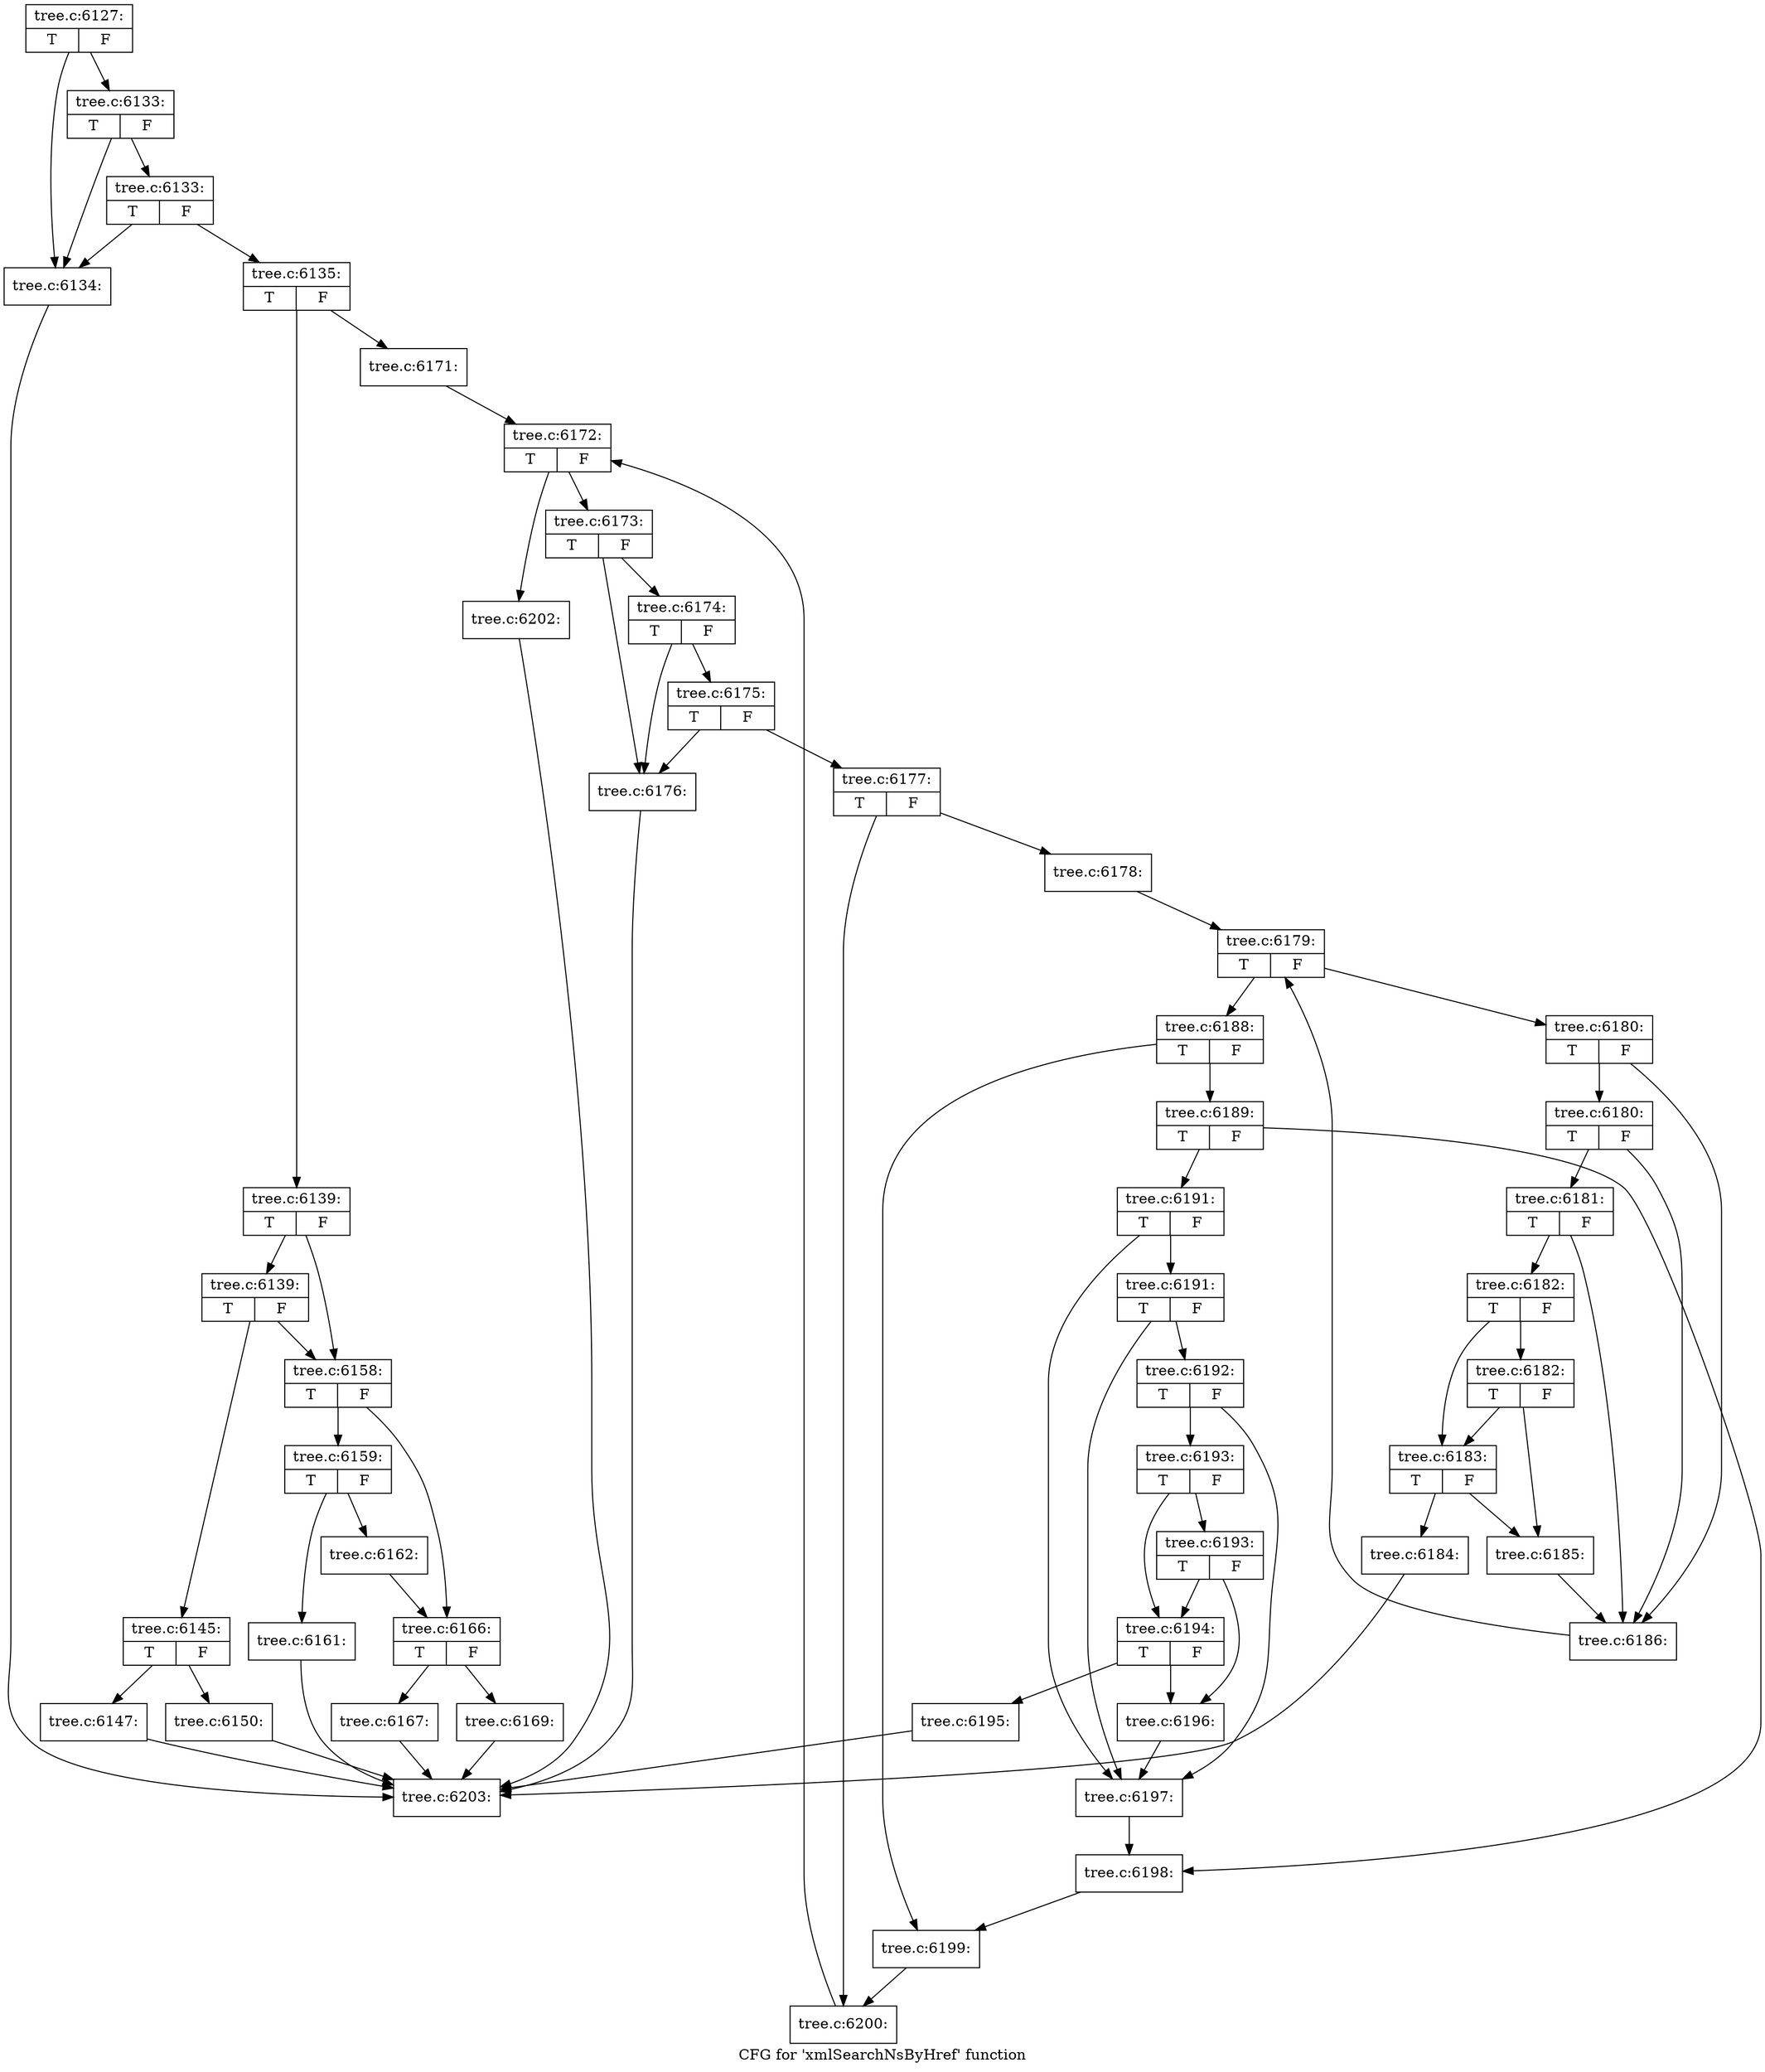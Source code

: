 digraph "CFG for 'xmlSearchNsByHref' function" {
	label="CFG for 'xmlSearchNsByHref' function";

	Node0x45e5380 [shape=record,label="{tree.c:6127:|{<s0>T|<s1>F}}"];
	Node0x45e5380 -> Node0x45f19a0;
	Node0x45e5380 -> Node0x45f1ac0;
	Node0x45f1ac0 [shape=record,label="{tree.c:6133:|{<s0>T|<s1>F}}"];
	Node0x45f1ac0 -> Node0x45f19a0;
	Node0x45f1ac0 -> Node0x45f1a40;
	Node0x45f1a40 [shape=record,label="{tree.c:6133:|{<s0>T|<s1>F}}"];
	Node0x45f1a40 -> Node0x45f19a0;
	Node0x45f1a40 -> Node0x45f19f0;
	Node0x45f19a0 [shape=record,label="{tree.c:6134:}"];
	Node0x45f19a0 -> Node0x45f0840;
	Node0x45f19f0 [shape=record,label="{tree.c:6135:|{<s0>T|<s1>F}}"];
	Node0x45f19f0 -> Node0x45f24b0;
	Node0x45f19f0 -> Node0x45f2500;
	Node0x45f24b0 [shape=record,label="{tree.c:6139:|{<s0>T|<s1>F}}"];
	Node0x45f24b0 -> Node0x45f29a0;
	Node0x45f24b0 -> Node0x45f2950;
	Node0x45f29a0 [shape=record,label="{tree.c:6139:|{<s0>T|<s1>F}}"];
	Node0x45f29a0 -> Node0x45f2900;
	Node0x45f29a0 -> Node0x45f2950;
	Node0x45f2900 [shape=record,label="{tree.c:6145:|{<s0>T|<s1>F}}"];
	Node0x45f2900 -> Node0x45f3320;
	Node0x45f2900 -> Node0x45f3370;
	Node0x45f3320 [shape=record,label="{tree.c:6147:}"];
	Node0x45f3320 -> Node0x45f0840;
	Node0x45f3370 [shape=record,label="{tree.c:6150:}"];
	Node0x45f3370 -> Node0x45f0840;
	Node0x45f2950 [shape=record,label="{tree.c:6158:|{<s0>T|<s1>F}}"];
	Node0x45f2950 -> Node0x45f4d70;
	Node0x45f2950 -> Node0x45f4dc0;
	Node0x45f4d70 [shape=record,label="{tree.c:6159:|{<s0>T|<s1>F}}"];
	Node0x45f4d70 -> Node0x45f53c0;
	Node0x45f4d70 -> Node0x45f5410;
	Node0x45f53c0 [shape=record,label="{tree.c:6161:}"];
	Node0x45f53c0 -> Node0x45f0840;
	Node0x45f5410 [shape=record,label="{tree.c:6162:}"];
	Node0x45f5410 -> Node0x45f4dc0;
	Node0x45f4dc0 [shape=record,label="{tree.c:6166:|{<s0>T|<s1>F}}"];
	Node0x45f4dc0 -> Node0x45f5960;
	Node0x45f4dc0 -> Node0x45f5a00;
	Node0x45f5960 [shape=record,label="{tree.c:6167:}"];
	Node0x45f5960 -> Node0x45f0840;
	Node0x45f5a00 [shape=record,label="{tree.c:6169:}"];
	Node0x45f5a00 -> Node0x45f0840;
	Node0x45f2500 [shape=record,label="{tree.c:6171:}"];
	Node0x45f2500 -> Node0x45f59b0;
	Node0x45f59b0 [shape=record,label="{tree.c:6172:|{<s0>T|<s1>F}}"];
	Node0x45f59b0 -> Node0x45f6be0;
	Node0x45f59b0 -> Node0x45f6a10;
	Node0x45f6be0 [shape=record,label="{tree.c:6173:|{<s0>T|<s1>F}}"];
	Node0x45f6be0 -> Node0x45f6da0;
	Node0x45f6be0 -> Node0x45f6ec0;
	Node0x45f6ec0 [shape=record,label="{tree.c:6174:|{<s0>T|<s1>F}}"];
	Node0x45f6ec0 -> Node0x45f6da0;
	Node0x45f6ec0 -> Node0x45f6e40;
	Node0x45f6e40 [shape=record,label="{tree.c:6175:|{<s0>T|<s1>F}}"];
	Node0x45f6e40 -> Node0x45f6da0;
	Node0x45f6e40 -> Node0x45f6df0;
	Node0x45f6da0 [shape=record,label="{tree.c:6176:}"];
	Node0x45f6da0 -> Node0x45f0840;
	Node0x45f6df0 [shape=record,label="{tree.c:6177:|{<s0>T|<s1>F}}"];
	Node0x45f6df0 -> Node0x45f7a30;
	Node0x45f6df0 -> Node0x45f7a80;
	Node0x45f7a30 [shape=record,label="{tree.c:6178:}"];
	Node0x45f7a30 -> Node0x45f8140;
	Node0x45f8140 [shape=record,label="{tree.c:6179:|{<s0>T|<s1>F}}"];
	Node0x45f8140 -> Node0x45f8530;
	Node0x45f8140 -> Node0x45f8360;
	Node0x45f8530 [shape=record,label="{tree.c:6180:|{<s0>T|<s1>F}}"];
	Node0x45f8530 -> Node0x45f8810;
	Node0x45f8530 -> Node0x45f8740;
	Node0x45f8810 [shape=record,label="{tree.c:6180:|{<s0>T|<s1>F}}"];
	Node0x45f8810 -> Node0x45f8790;
	Node0x45f8810 -> Node0x45f8740;
	Node0x45f8790 [shape=record,label="{tree.c:6181:|{<s0>T|<s1>F}}"];
	Node0x45f8790 -> Node0x45f86f0;
	Node0x45f8790 -> Node0x45f8740;
	Node0x45f86f0 [shape=record,label="{tree.c:6182:|{<s0>T|<s1>F}}"];
	Node0x45f86f0 -> Node0x45f9340;
	Node0x45f86f0 -> Node0x45f92c0;
	Node0x45f9340 [shape=record,label="{tree.c:6182:|{<s0>T|<s1>F}}"];
	Node0x45f9340 -> Node0x45f92c0;
	Node0x45f9340 -> Node0x45f9270;
	Node0x45f92c0 [shape=record,label="{tree.c:6183:|{<s0>T|<s1>F}}"];
	Node0x45f92c0 -> Node0x45f9220;
	Node0x45f92c0 -> Node0x45f9270;
	Node0x45f9220 [shape=record,label="{tree.c:6184:}"];
	Node0x45f9220 -> Node0x45f0840;
	Node0x45f9270 [shape=record,label="{tree.c:6185:}"];
	Node0x45f9270 -> Node0x45f8740;
	Node0x45f8740 [shape=record,label="{tree.c:6186:}"];
	Node0x45f8740 -> Node0x45f8140;
	Node0x45f8360 [shape=record,label="{tree.c:6188:|{<s0>T|<s1>F}}"];
	Node0x45f8360 -> Node0x45fa230;
	Node0x45f8360 -> Node0x45fa560;
	Node0x45fa230 [shape=record,label="{tree.c:6189:|{<s0>T|<s1>F}}"];
	Node0x45fa230 -> Node0x45fb2f0;
	Node0x45fa230 -> Node0x45fb340;
	Node0x45fb2f0 [shape=record,label="{tree.c:6191:|{<s0>T|<s1>F}}"];
	Node0x45fb2f0 -> Node0x45fb7a0;
	Node0x45fb2f0 -> Node0x45fb6d0;
	Node0x45fb7a0 [shape=record,label="{tree.c:6191:|{<s0>T|<s1>F}}"];
	Node0x45fb7a0 -> Node0x45fb720;
	Node0x45fb7a0 -> Node0x45fb6d0;
	Node0x45fb720 [shape=record,label="{tree.c:6192:|{<s0>T|<s1>F}}"];
	Node0x45fb720 -> Node0x45fb680;
	Node0x45fb720 -> Node0x45fb6d0;
	Node0x45fb680 [shape=record,label="{tree.c:6193:|{<s0>T|<s1>F}}"];
	Node0x45fb680 -> Node0x45fc2d0;
	Node0x45fb680 -> Node0x45fc250;
	Node0x45fc2d0 [shape=record,label="{tree.c:6193:|{<s0>T|<s1>F}}"];
	Node0x45fc2d0 -> Node0x45fc250;
	Node0x45fc2d0 -> Node0x45fc200;
	Node0x45fc250 [shape=record,label="{tree.c:6194:|{<s0>T|<s1>F}}"];
	Node0x45fc250 -> Node0x45fc1b0;
	Node0x45fc250 -> Node0x45fc200;
	Node0x45fc1b0 [shape=record,label="{tree.c:6195:}"];
	Node0x45fc1b0 -> Node0x45f0840;
	Node0x45fc200 [shape=record,label="{tree.c:6196:}"];
	Node0x45fc200 -> Node0x45fb6d0;
	Node0x45fb6d0 [shape=record,label="{tree.c:6197:}"];
	Node0x45fb6d0 -> Node0x45fb340;
	Node0x45fb340 [shape=record,label="{tree.c:6198:}"];
	Node0x45fb340 -> Node0x45fa560;
	Node0x45fa560 [shape=record,label="{tree.c:6199:}"];
	Node0x45fa560 -> Node0x45f7a80;
	Node0x45f7a80 [shape=record,label="{tree.c:6200:}"];
	Node0x45f7a80 -> Node0x45f59b0;
	Node0x45f6a10 [shape=record,label="{tree.c:6202:}"];
	Node0x45f6a10 -> Node0x45f0840;
	Node0x45f0840 [shape=record,label="{tree.c:6203:}"];
}
